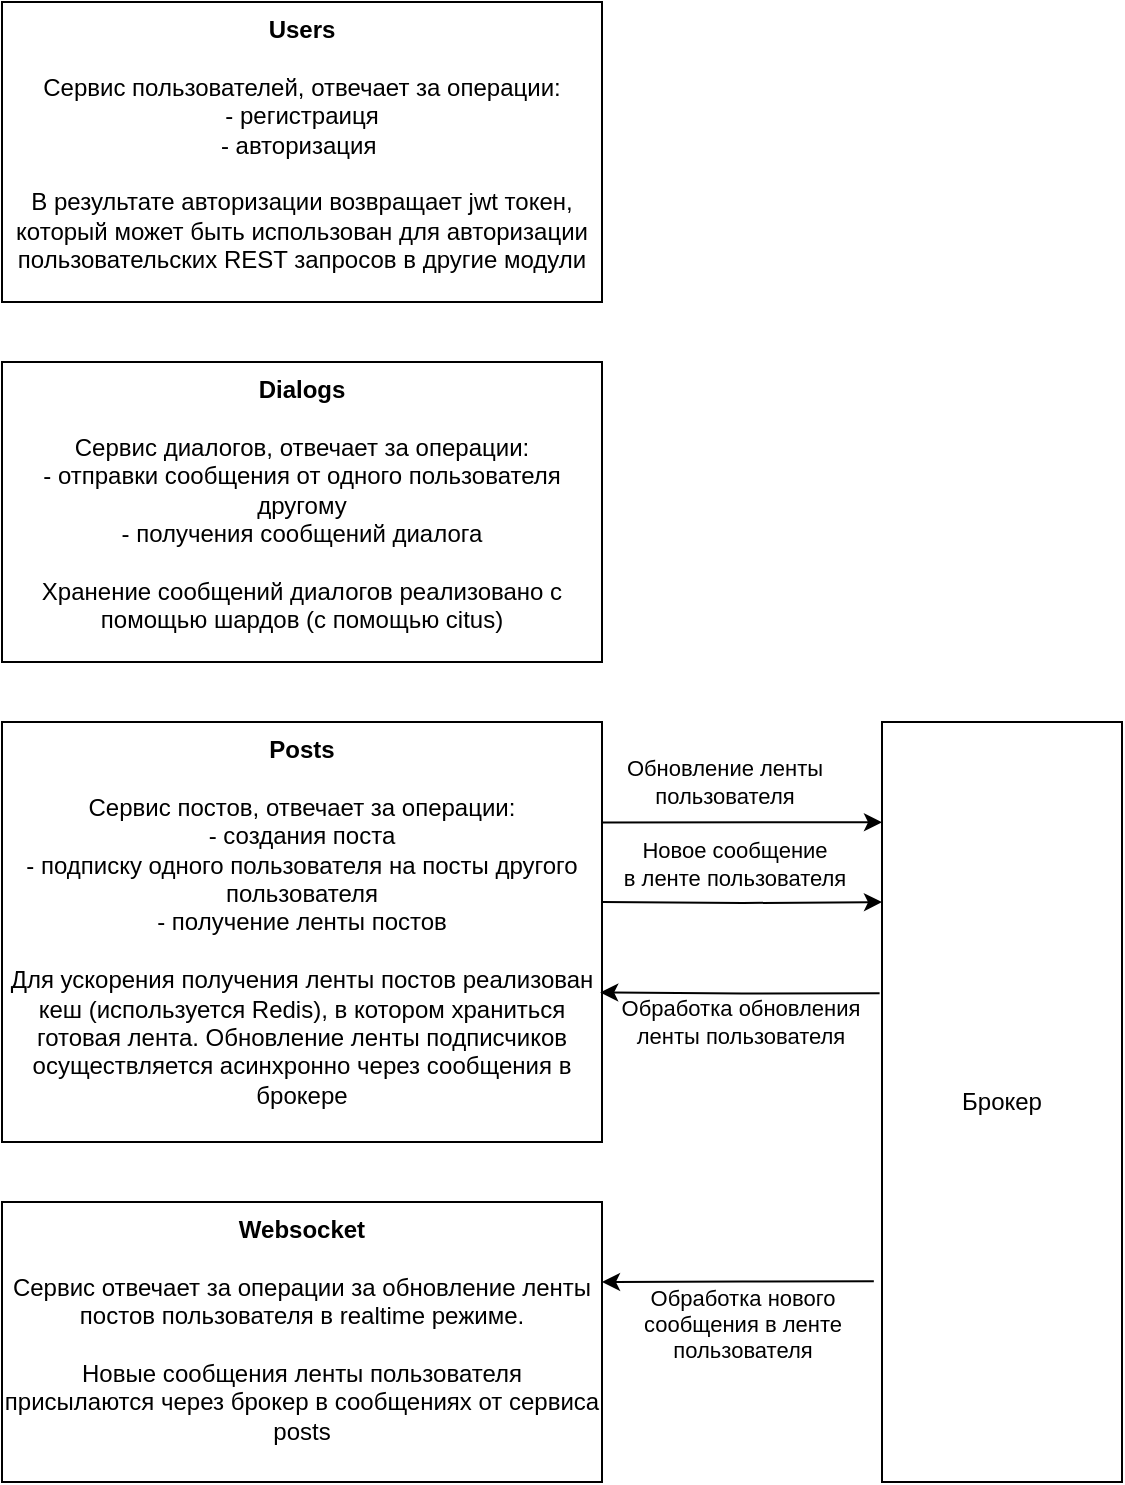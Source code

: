 <mxfile version="22.1.15" type="device">
  <diagram name="Страница — 1" id="e16wO9Er7HGZLiA8miKT">
    <mxGraphModel dx="1202" dy="811" grid="0" gridSize="10" guides="1" tooltips="1" connect="1" arrows="1" fold="1" page="0" pageScale="1" pageWidth="827" pageHeight="1169" math="0" shadow="0">
      <root>
        <mxCell id="0" />
        <mxCell id="1" parent="0" />
        <mxCell id="N92Pb6g64dx1i0attuep-1" value="&lt;b&gt;Users&lt;/b&gt;&lt;br&gt;&lt;br&gt;Сервис пользователей, отвечает за операции:&lt;br&gt;- регистраиця&lt;br&gt;- авторизация&amp;nbsp;&lt;br&gt;&lt;br&gt;В результате авторизации возвращает jwt токен, который может быть использован для авторизации пользовательских REST запросов в другие модули" style="rounded=0;whiteSpace=wrap;html=1;verticalAlign=top;" vertex="1" parent="1">
          <mxGeometry x="80" y="160" width="300" height="150" as="geometry" />
        </mxCell>
        <mxCell id="N92Pb6g64dx1i0attuep-2" value="&lt;b&gt;Dialogs&lt;/b&gt;&lt;br&gt;&lt;br&gt;Сервис диалогов, отвечает за операции:&lt;br&gt;- отправки сообщения от одного пользователя другому&lt;br&gt;- получения сообщений диалога&lt;br&gt;&lt;br&gt;Хранение сообщений диалогов реализовано с помощью шардов (с помощью citus)" style="rounded=0;whiteSpace=wrap;html=1;verticalAlign=top;" vertex="1" parent="1">
          <mxGeometry x="80" y="340" width="300" height="150" as="geometry" />
        </mxCell>
        <mxCell id="N92Pb6g64dx1i0attuep-3" value="&lt;b&gt;Posts&lt;/b&gt;&lt;br&gt;&lt;br&gt;Сервис постов, отвечает за операции:&lt;br&gt;- создания поста&lt;br&gt;- подписку одного пользователя на посты другого пользователя&lt;br&gt;- получение ленты постов&lt;br&gt;&lt;br&gt;Для ускорения получения ленты постов реализован кеш (используется Redis), в котором храниться готовая лента. Обновление ленты подписчиков осуществляется асинхронно через сообщения в брокере" style="rounded=0;whiteSpace=wrap;html=1;verticalAlign=top;" vertex="1" parent="1">
          <mxGeometry x="80" y="520" width="300" height="210" as="geometry" />
        </mxCell>
        <mxCell id="N92Pb6g64dx1i0attuep-4" value="&lt;b&gt;Websocket&lt;/b&gt;&lt;br&gt;&lt;br&gt;Сервис отвечает за операции за обновление ленты постов пользователя в realtime режиме.&lt;br&gt;&lt;br&gt;Новые сообщения ленты пользователя присылаются через брокер в сообщениях от сервиса posts" style="rounded=0;whiteSpace=wrap;html=1;verticalAlign=top;" vertex="1" parent="1">
          <mxGeometry x="80" y="760" width="300" height="140" as="geometry" />
        </mxCell>
        <mxCell id="N92Pb6g64dx1i0attuep-12" style="edgeStyle=orthogonalEdgeStyle;rounded=0;orthogonalLoop=1;jettySize=auto;html=1;exitX=-0.034;exitY=0.736;exitDx=0;exitDy=0;exitPerimeter=0;" edge="1" parent="1" source="N92Pb6g64dx1i0attuep-5">
          <mxGeometry relative="1" as="geometry">
            <mxPoint x="380" y="800" as="targetPoint" />
          </mxGeometry>
        </mxCell>
        <mxCell id="N92Pb6g64dx1i0attuep-13" value="Обработка нового&lt;br&gt;сообщения в ленте&lt;br&gt;пользователя" style="edgeLabel;html=1;align=center;verticalAlign=middle;resizable=0;points=[];" vertex="1" connectable="0" parent="N92Pb6g64dx1i0attuep-12">
          <mxGeometry x="0.079" y="-2" relative="1" as="geometry">
            <mxPoint x="7" y="22" as="offset" />
          </mxGeometry>
        </mxCell>
        <mxCell id="N92Pb6g64dx1i0attuep-5" value="Брокер" style="rounded=0;whiteSpace=wrap;html=1;" vertex="1" parent="1">
          <mxGeometry x="520" y="520" width="120" height="380" as="geometry" />
        </mxCell>
        <mxCell id="N92Pb6g64dx1i0attuep-6" style="edgeStyle=orthogonalEdgeStyle;rounded=0;orthogonalLoop=1;jettySize=auto;html=1;entryX=0;entryY=0.132;entryDx=0;entryDy=0;entryPerimeter=0;exitX=1;exitY=0.25;exitDx=0;exitDy=0;" edge="1" parent="1" source="N92Pb6g64dx1i0attuep-3" target="N92Pb6g64dx1i0attuep-5">
          <mxGeometry relative="1" as="geometry">
            <Array as="points">
              <mxPoint x="380" y="570" />
            </Array>
          </mxGeometry>
        </mxCell>
        <mxCell id="N92Pb6g64dx1i0attuep-7" value="Обновление ленты &lt;br&gt;пользователя" style="edgeLabel;html=1;align=center;verticalAlign=middle;resizable=0;points=[];" vertex="1" connectable="0" parent="N92Pb6g64dx1i0attuep-6">
          <mxGeometry x="-0.106" y="-1" relative="1" as="geometry">
            <mxPoint y="-21" as="offset" />
          </mxGeometry>
        </mxCell>
        <mxCell id="N92Pb6g64dx1i0attuep-8" style="edgeStyle=orthogonalEdgeStyle;rounded=0;orthogonalLoop=1;jettySize=auto;html=1;entryX=0;entryY=0.237;entryDx=0;entryDy=0;entryPerimeter=0;" edge="1" parent="1" target="N92Pb6g64dx1i0attuep-5">
          <mxGeometry relative="1" as="geometry">
            <mxPoint x="380" y="610" as="sourcePoint" />
          </mxGeometry>
        </mxCell>
        <mxCell id="N92Pb6g64dx1i0attuep-9" value="Новое сообщение&lt;br&gt;в ленте пользователя" style="edgeLabel;html=1;align=center;verticalAlign=middle;resizable=0;points=[];" vertex="1" connectable="0" parent="N92Pb6g64dx1i0attuep-8">
          <mxGeometry x="-0.062" y="1" relative="1" as="geometry">
            <mxPoint y="-19" as="offset" />
          </mxGeometry>
        </mxCell>
        <mxCell id="N92Pb6g64dx1i0attuep-10" style="edgeStyle=orthogonalEdgeStyle;rounded=0;orthogonalLoop=1;jettySize=auto;html=1;entryX=0.997;entryY=0.644;entryDx=0;entryDy=0;entryPerimeter=0;exitX=-0.01;exitY=0.357;exitDx=0;exitDy=0;exitPerimeter=0;" edge="1" parent="1" source="N92Pb6g64dx1i0attuep-5" target="N92Pb6g64dx1i0attuep-3">
          <mxGeometry relative="1" as="geometry" />
        </mxCell>
        <mxCell id="N92Pb6g64dx1i0attuep-11" value="Обработка обновления&lt;br&gt;ленты пользователя" style="edgeLabel;html=1;align=center;verticalAlign=middle;resizable=0;points=[];" vertex="1" connectable="0" parent="N92Pb6g64dx1i0attuep-10">
          <mxGeometry x="0.012" y="1" relative="1" as="geometry">
            <mxPoint y="14" as="offset" />
          </mxGeometry>
        </mxCell>
      </root>
    </mxGraphModel>
  </diagram>
</mxfile>
